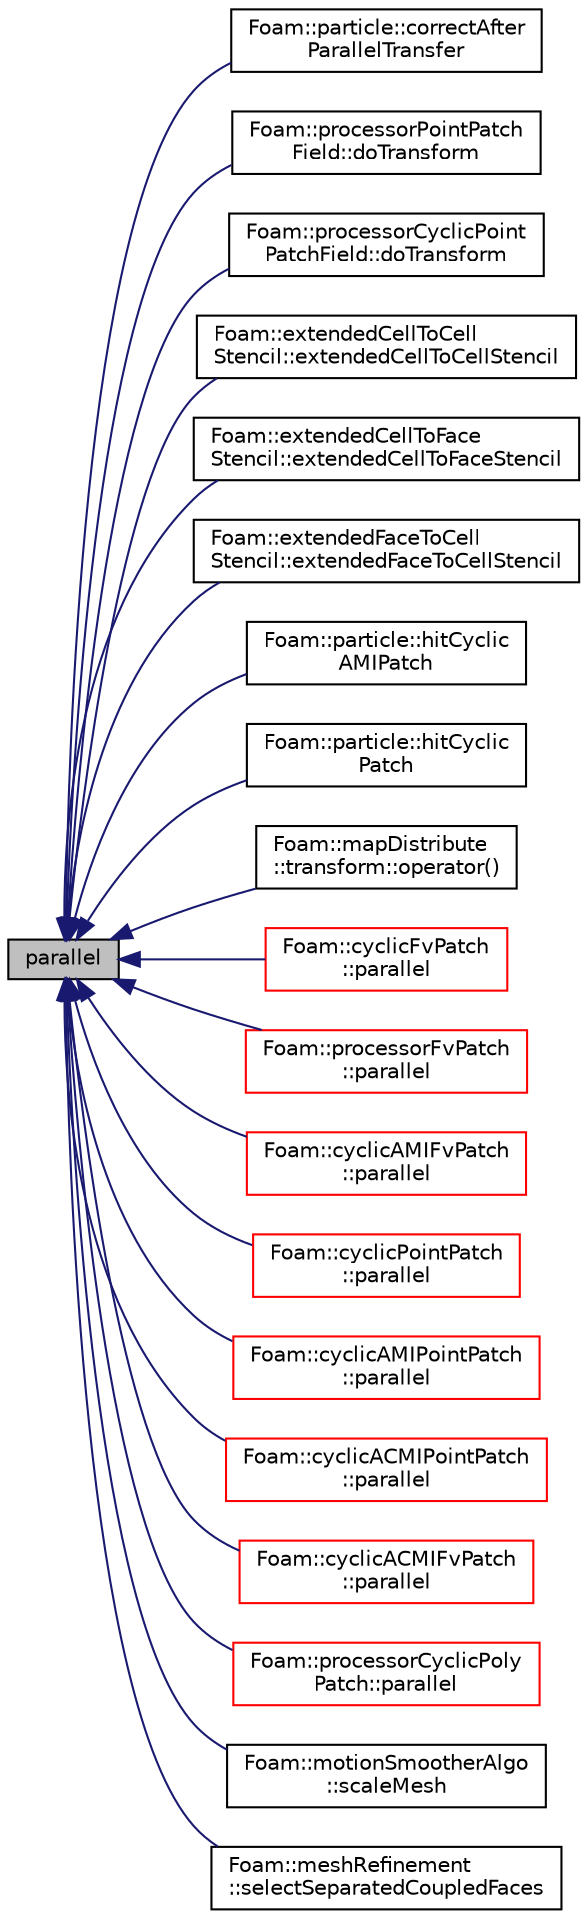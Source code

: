 digraph "parallel"
{
  bgcolor="transparent";
  edge [fontname="Helvetica",fontsize="10",labelfontname="Helvetica",labelfontsize="10"];
  node [fontname="Helvetica",fontsize="10",shape=record];
  rankdir="LR";
  Node1 [label="parallel",height=0.2,width=0.4,color="black", fillcolor="grey75", style="filled", fontcolor="black"];
  Node1 -> Node2 [dir="back",color="midnightblue",fontsize="10",style="solid",fontname="Helvetica"];
  Node2 [label="Foam::particle::correctAfter\lParallelTransfer",height=0.2,width=0.4,color="black",URL="$a01763.html#abf3eaa39fbf239fede9c5c4af58c851d",tooltip="Convert processor patch addressing to the global equivalents. "];
  Node1 -> Node3 [dir="back",color="midnightblue",fontsize="10",style="solid",fontname="Helvetica"];
  Node3 [label="Foam::processorPointPatch\lField::doTransform",height=0.2,width=0.4,color="black",URL="$a01982.html#a090da5e8a71fde37af3b5c374248f6bb",tooltip="Does the patch field perform the transformation. "];
  Node1 -> Node4 [dir="back",color="midnightblue",fontsize="10",style="solid",fontname="Helvetica"];
  Node4 [label="Foam::processorCyclicPoint\lPatchField::doTransform",height=0.2,width=0.4,color="black",URL="$a01970.html#a090da5e8a71fde37af3b5c374248f6bb",tooltip="Does the patch field perform the transfromation. "];
  Node1 -> Node5 [dir="back",color="midnightblue",fontsize="10",style="solid",fontname="Helvetica"];
  Node5 [label="Foam::extendedCellToCell\lStencil::extendedCellToCellStencil",height=0.2,width=0.4,color="black",URL="$a00689.html#a8d6ebc776c41265c4fd45e05f0023e79",tooltip="Construct from mesh. "];
  Node1 -> Node6 [dir="back",color="midnightblue",fontsize="10",style="solid",fontname="Helvetica"];
  Node6 [label="Foam::extendedCellToFace\lStencil::extendedCellToFaceStencil",height=0.2,width=0.4,color="black",URL="$a00690.html#a431751fde0ad8697c8669dc89a4fd109",tooltip="Construct from mesh. "];
  Node1 -> Node7 [dir="back",color="midnightblue",fontsize="10",style="solid",fontname="Helvetica"];
  Node7 [label="Foam::extendedFaceToCell\lStencil::extendedFaceToCellStencil",height=0.2,width=0.4,color="black",URL="$a00696.html#a90f7fb44e65d3534ce8bf1e65141a3e0",tooltip="Construct from mesh. "];
  Node1 -> Node8 [dir="back",color="midnightblue",fontsize="10",style="solid",fontname="Helvetica"];
  Node8 [label="Foam::particle::hitCyclic\lAMIPatch",height=0.2,width=0.4,color="black",URL="$a01763.html#abaea6c8eb54b7d822b150b9aef01f181",tooltip="Overridable function to handle the particle hitting a cyclicAMIPatch. "];
  Node1 -> Node9 [dir="back",color="midnightblue",fontsize="10",style="solid",fontname="Helvetica"];
  Node9 [label="Foam::particle::hitCyclic\lPatch",height=0.2,width=0.4,color="black",URL="$a01763.html#a18d4a8f6e9443b58d4ba678034d03d19",tooltip="Overridable function to handle the particle hitting a cyclicPatch. "];
  Node1 -> Node10 [dir="back",color="midnightblue",fontsize="10",style="solid",fontname="Helvetica"];
  Node10 [label="Foam::mapDistribute\l::transform::operator()",height=0.2,width=0.4,color="black",URL="$a02648.html#a003a38c5b95b03b5e1963cd502887abf",tooltip="Transform patch-based field. "];
  Node1 -> Node11 [dir="back",color="midnightblue",fontsize="10",style="solid",fontname="Helvetica"];
  Node11 [label="Foam::cyclicFvPatch\l::parallel",height=0.2,width=0.4,color="red",URL="$a00469.html#a155cd0ed094eb1c75aba4cdb37be8c4d",tooltip="Are the cyclic planes parallel. "];
  Node1 -> Node12 [dir="back",color="midnightblue",fontsize="10",style="solid",fontname="Helvetica"];
  Node12 [label="Foam::processorFvPatch\l::parallel",height=0.2,width=0.4,color="red",URL="$a01973.html#a155cd0ed094eb1c75aba4cdb37be8c4d",tooltip="Are the cyclic planes parallel. "];
  Node1 -> Node13 [dir="back",color="midnightblue",fontsize="10",style="solid",fontname="Helvetica"];
  Node13 [label="Foam::cyclicAMIFvPatch\l::parallel",height=0.2,width=0.4,color="red",URL="$a00459.html#a155cd0ed094eb1c75aba4cdb37be8c4d",tooltip="Are the cyclic planes parallel. "];
  Node1 -> Node14 [dir="back",color="midnightblue",fontsize="10",style="solid",fontname="Helvetica"];
  Node14 [label="Foam::cyclicPointPatch\l::parallel",height=0.2,width=0.4,color="red",URL="$a00476.html#a8f9e118d7c38d13e3c8ccd1bfba719b6",tooltip="Are the cyclic planes parallel. "];
  Node1 -> Node15 [dir="back",color="midnightblue",fontsize="10",style="solid",fontname="Helvetica"];
  Node15 [label="Foam::cyclicAMIPointPatch\l::parallel",height=0.2,width=0.4,color="red",URL="$a00466.html#a8f9e118d7c38d13e3c8ccd1bfba719b6",tooltip="Are the cyclic planes parallel. "];
  Node1 -> Node16 [dir="back",color="midnightblue",fontsize="10",style="solid",fontname="Helvetica"];
  Node16 [label="Foam::cyclicACMIPointPatch\l::parallel",height=0.2,width=0.4,color="red",URL="$a00456.html#a8f9e118d7c38d13e3c8ccd1bfba719b6",tooltip="Are the cyclic planes parallel. "];
  Node1 -> Node17 [dir="back",color="midnightblue",fontsize="10",style="solid",fontname="Helvetica"];
  Node17 [label="Foam::cyclicACMIFvPatch\l::parallel",height=0.2,width=0.4,color="red",URL="$a00449.html#a155cd0ed094eb1c75aba4cdb37be8c4d",tooltip="Are the cyclic planes parallel. "];
  Node1 -> Node18 [dir="back",color="midnightblue",fontsize="10",style="solid",fontname="Helvetica"];
  Node18 [label="Foam::processorCyclicPoly\lPatch::parallel",height=0.2,width=0.4,color="red",URL="$a01971.html#a155cd0ed094eb1c75aba4cdb37be8c4d",tooltip="Are the cyclic planes parallel. "];
  Node1 -> Node19 [dir="back",color="midnightblue",fontsize="10",style="solid",fontname="Helvetica"];
  Node19 [label="Foam::motionSmootherAlgo\l::scaleMesh",height=0.2,width=0.4,color="black",URL="$a01521.html#a32bff44040e6dbc2f185cba89bcacd6d",tooltip="Move mesh with externally provided mesh constraints. "];
  Node1 -> Node20 [dir="back",color="midnightblue",fontsize="10",style="solid",fontname="Helvetica"];
  Node20 [label="Foam::meshRefinement\l::selectSeparatedCoupledFaces",height=0.2,width=0.4,color="black",URL="$a01460.html#ab349aee1fc4704d27b926f9afececfd7",tooltip="Select coupled faces that are not collocated. "];
}
